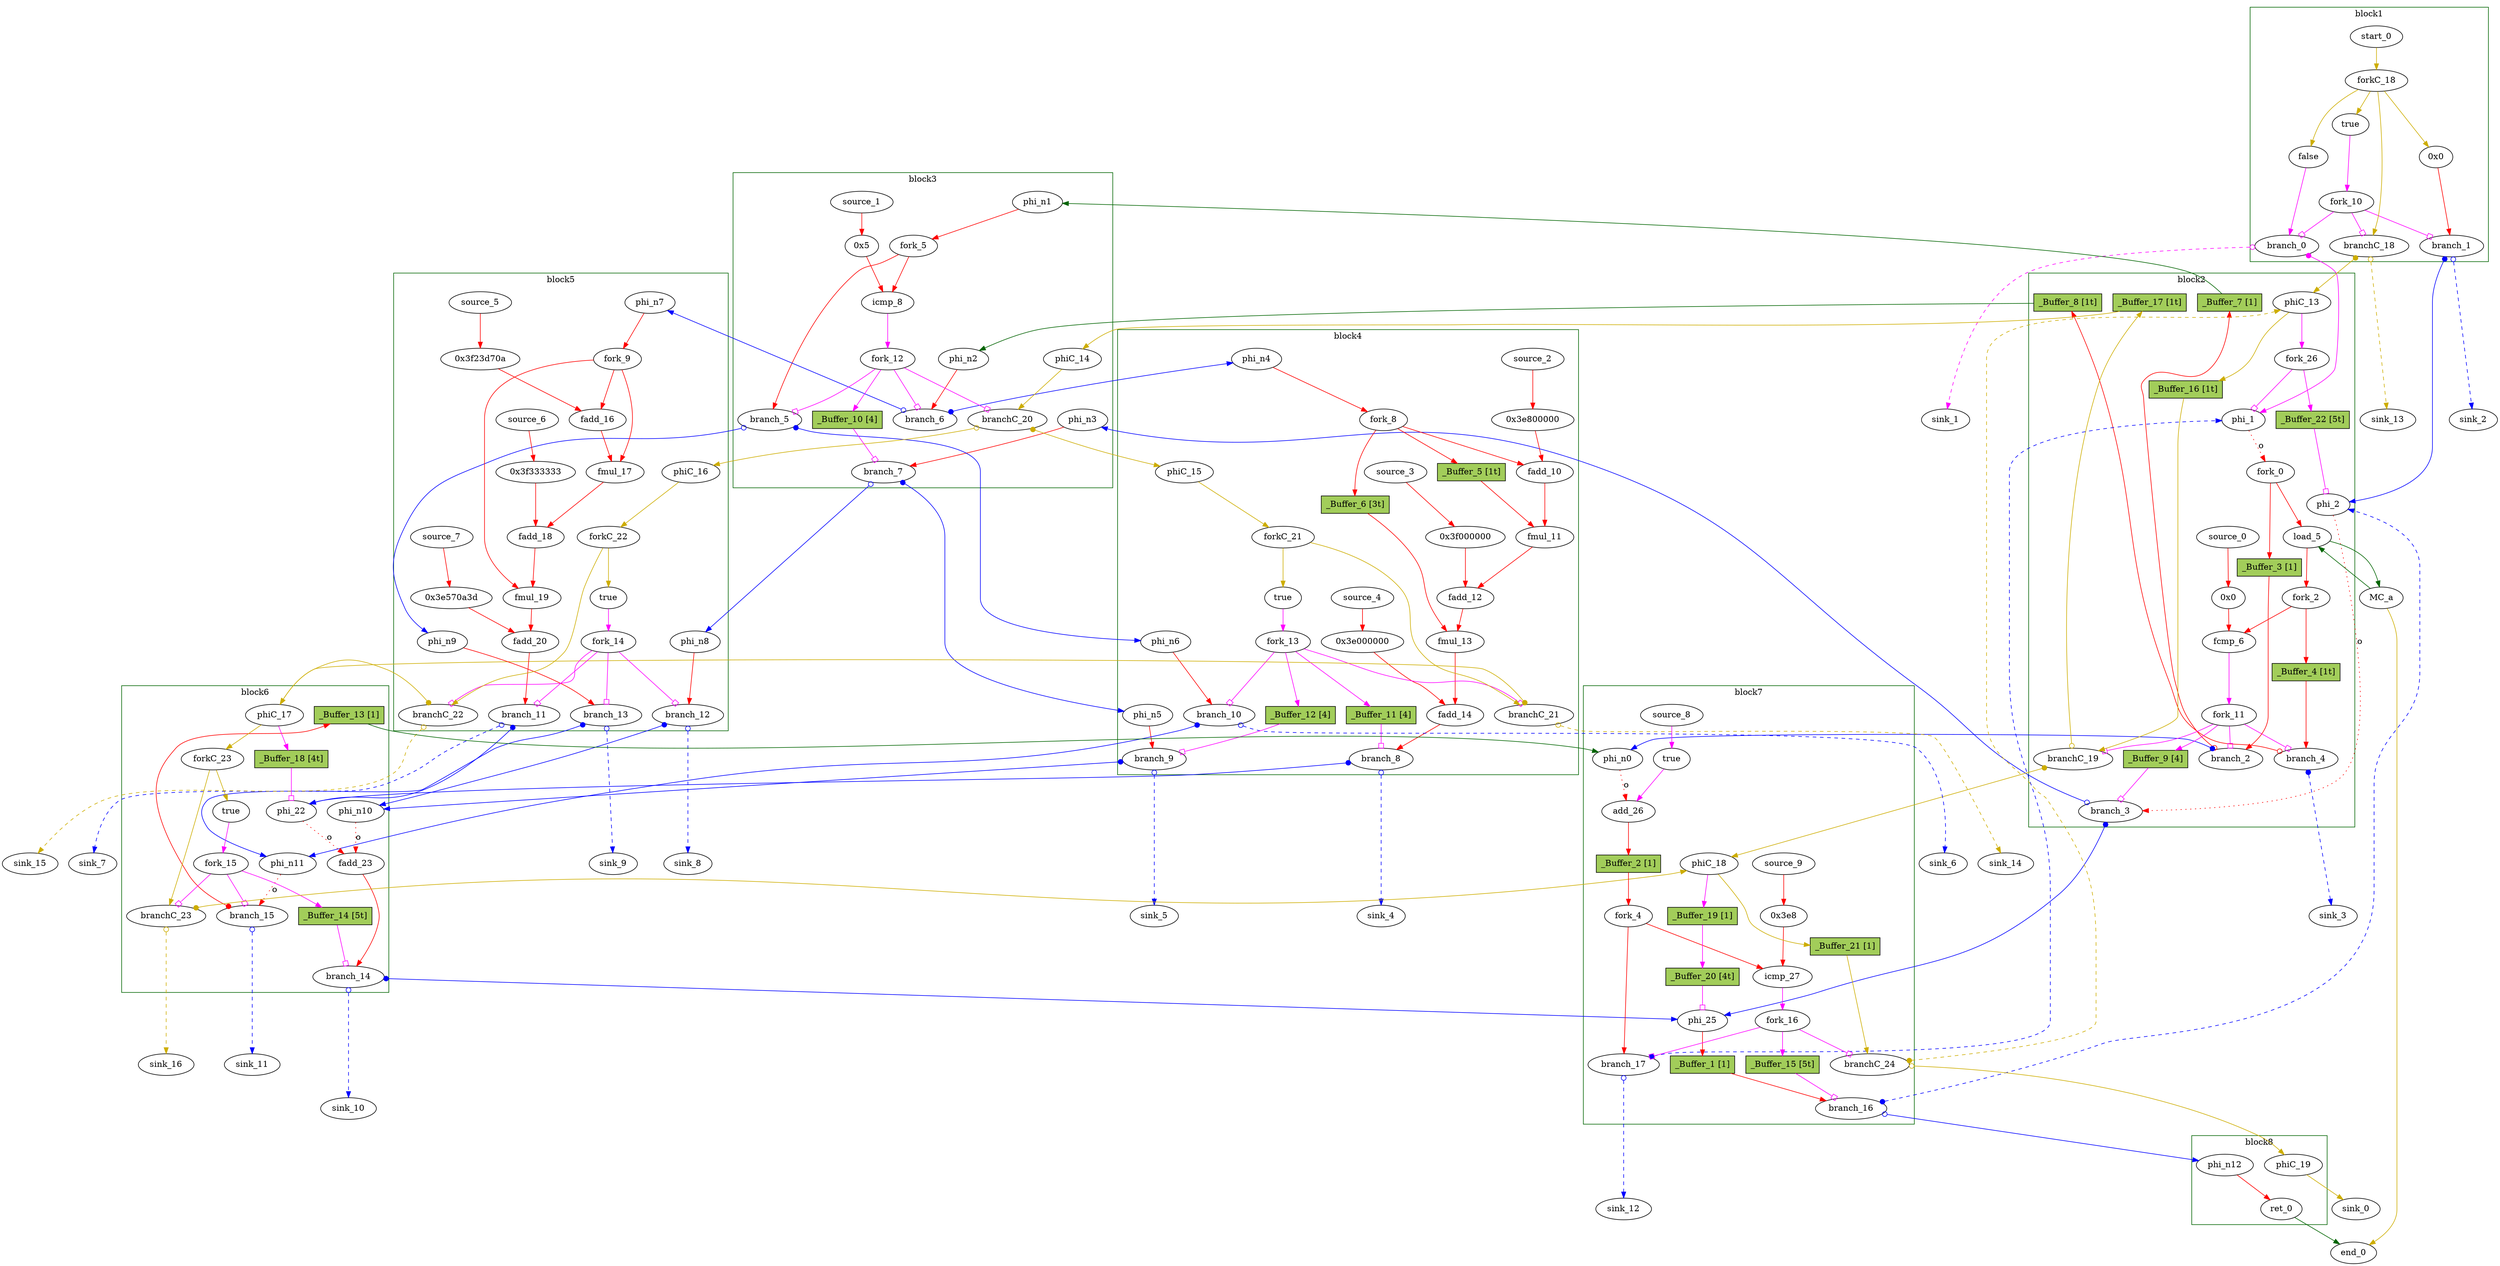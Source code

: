 // Number of blocks: 152
// Number of channels: 218
Digraph G {

  // Blocks
subgraph cluster_1 {
color = "darkgreen"
label = "block1"
  brCst_block1 [type=Constant, in="in1:1", out="out1:1", bbID = 1, value="0x1", label=true,  shape=oval];
  cst_0 [type=Constant, in="in1:1", out="out1:1", bbID = 1, value="0x0", label=false,  shape=oval];
  cst_1 [type=Constant, in="in1:32", out="out1:32", bbID = 1, value="0x0", label="0x0",  shape=oval];
  branch_0 [type=Branch, in="in1:1 in2?:1", out="out1+:1 out2-:1", bbID = 1,  shape=oval];
  branch_1 [type=Branch, in="in1:32 in2?:1", out="out1+:32 out2-:32", bbID = 1,  shape=oval];
  fork_10 [type=Fork, in="in1:1", out="out1:1 out2:1 out3:1", bbID = 1,  shape=oval];
  start_0 [type=Entry, in="in1:0", out="out1:0", bbID = 1,  shape=oval];
  forkC_18 [type=Fork, in="in1:0", out="out1:0 out2:0 out3:0 out4:0", bbID = 1,  shape=oval];
  branchC_18 [type=Branch, in="in1:0 in2?:1", out="out1+:0 out2-:0", bbID = 1,  shape=oval];
}
subgraph cluster_2 {
color = "darkgreen"
label = "block2"
  phi_1 [type=Mux, in="in1?:1 in2:10 in3:10", out="out1:10", delay=1.397, bbID = 2,  shape=oval];
  phi_2 [type=Mux, in="in1?:1 in2:32 in3:32", out="out1:32", delay=1.397, bbID = 2, retimingDiff=0.2,  shape=oval];
  load_5 [type=Operator, in="in1:32 in2:10", out="out1:32 out2:10", op = "mc_load_op", delay=1.412, latency=2, bbID = 2, portID = 0, offset = 0, retimingDiff=0.4,  shape=oval];
  cst_2 [type=Constant, in="in1:32", out="out1:32", bbID = 2, value="0x0", label="0x0", retimingDiff=0.4,  shape=oval];
  fcmp_6 [type=Operator, in="in1:32 in2:32", out="out1:1", op = "fcmp_ult_op", delay=1.895, latency=2, bbID = 2, retimingDiff=0.4,  shape=oval];
  fork_0 [type=Fork, in="in1:10", out="out1:10 out2:10", bbID = 2,  shape=oval];
  fork_2 [type=Fork, in="in1:32", out="out1:32 out2:32", bbID = 2, retimingDiff=0.4,  shape=oval];
  branch_2 [type=Branch, in="in1:10 in2?:1", out="out1+:10 out2-:10", bbID = 2, retimingDiff=0.8,  shape=oval];
  branch_3 [type=Branch, in="in1:32 in2?:1", out="out1+:32 out2-:32", bbID = 2, retimingDiff=1,  shape=oval];
  branch_4 [type=Branch, in="in1:32 in2?:1", out="out1+:32 out2-:32", bbID = 2, retimingDiff=0.8,  shape=oval];
  fork_11 [type=Fork, in="in1:1", out="out1:1 out2:1 out3:1 out4:1", bbID = 2, retimingDiff=0.8,  shape=oval];
  phiC_13 [type=CntrlMerge, in="in1:0 in2:0", out="out1:0 out2?:1", bbID = 2,  shape=oval];
  branchC_19 [type=Branch, in="in1:0 in2?:1", out="out1+:0 out2-:0", bbID = 2, retimingDiff=0.8,  shape=oval];
  source_0 [type=Source, out="out1:32", bbID = 2, retimingDiff=0.4,  shape=oval];
  fork_26 [type=Fork, in="in1:1", out="out1:1 out2:1", bbID = 2,  shape=oval];
  _Buffer_3 [type=Buffer, in="in1:10", out="out1:10", bbID = 2, slots=1, transparent=false, label="_Buffer_3 [1]",  shape=box, style=filled, fillcolor=darkolivegreen3, height = 0.4];
  _Buffer_4 [type=Buffer, in="in1:32", out="out1:32", bbID = 2, slots=1, transparent=true, label="_Buffer_4 [1t]",  shape=box, style=filled, fillcolor=darkolivegreen3, height = 0.4];
  _Buffer_7 [type=Buffer, in="in1:10", out="out1:10", bbID = 2, slots=1, transparent=false, label="_Buffer_7 [1]",  shape=box, style=filled, fillcolor=darkolivegreen3, height = 0.4];
  _Buffer_8 [type=Buffer, in="in1:32", out="out1:32", bbID = 2, slots=1, transparent=true, label="_Buffer_8 [1t]",  shape=box, style=filled, fillcolor=darkolivegreen3, height = 0.4];
  _Buffer_9 [type=Buffer, in="in1:1", out="out1:1", bbID = 2, slots=4, transparent=false, label="_Buffer_9 [4]",  shape=box, style=filled, fillcolor=darkolivegreen3, height = 0.4];
  _Buffer_16 [type=Buffer, in="in1:0", out="out1:0", bbID = 2, slots=1, transparent=true, label="_Buffer_16 [1t]",  shape=box, style=filled, fillcolor=darkolivegreen3, height = 0.4];
  _Buffer_17 [type=Buffer, in="in1:0", out="out1:0", bbID = 2, slots=1, transparent=true, label="_Buffer_17 [1t]",  shape=box, style=filled, fillcolor=darkolivegreen3, height = 0.4];
  _Buffer_22 [type=Buffer, in="in1:1", out="out1:1", bbID = 2, slots=5, transparent=true, label="_Buffer_22 [5t]",  shape=box, style=filled, fillcolor=darkolivegreen3, height = 0.4];
}
subgraph cluster_3 {
color = "darkgreen"
label = "block3"
  cst_3 [type=Constant, in="in1:3", out="out1:3", bbID = 3, value="0x5", label="0x5",  shape=oval];
  icmp_8 [type=Operator, in="in1:10 in2:10", out="out1:1", op = "icmp_ugt_op", delay=1.907, bbID = 3,  shape=oval];
  phi_n1 [type=Merge, in="in1:10", out="out1:10", bbID = 3,  shape=oval];
  phi_n2 [type=Merge, in="in1:32", out="out1:32", bbID = 3,  shape=oval];
  phi_n3 [type=Merge, in="in1:32", out="out1:32", bbID = 3,  shape=oval];
  fork_5 [type=Fork, in="in1:10", out="out1:10 out2:10", bbID = 3,  shape=oval];
  branch_5 [type=Branch, in="in1:10 in2?:1", out="out1+:10 out2-:10", bbID = 3,  shape=oval];
  branch_6 [type=Branch, in="in1:32 in2?:1", out="out1+:32 out2-:32", bbID = 3,  shape=oval];
  branch_7 [type=Branch, in="in1:32 in2?:1", out="out1+:32 out2-:32", bbID = 3,  shape=oval];
  fork_12 [type=Fork, in="in1:1", out="out1:1 out2:1 out3:1 out4:1", bbID = 3,  shape=oval];
  phiC_14 [type=Merge, in="in1:0", out="out1:0", bbID = 3,  shape=oval];
  branchC_20 [type=Branch, in="in1:0 in2?:1", out="out1+:0 out2-:0", bbID = 3,  shape=oval];
  source_1 [type=Source, out="out1:3", bbID = 3,  shape=oval];
  _Buffer_10 [type=Buffer, in="in1:1", out="out1:1", bbID = 3, slots=4, transparent=false, label="_Buffer_10 [4]",  shape=box, style=filled, fillcolor=darkolivegreen3, height = 0.4];
}
subgraph cluster_4 {
color = "darkgreen"
label = "block4"
  cst_4 [type=Constant, in="in1:32", out="out1:32", bbID = 4, value="0x3e800000", label="0x3e800000",  shape=oval];
  fadd_10 [type=Operator, in="in1:32 in2:32", out="out1:32", op = "fadd_op", latency=10, bbID = 4,  shape=oval];
  fmul_11 [type=Operator, in="in1:32 in2:32", out="out1:32", op = "fmul_op", latency=6, bbID = 4,  shape=oval];
  cst_5 [type=Constant, in="in1:32", out="out1:32", bbID = 4, value="0x3f000000", label="0x3f000000",  shape=oval];
  fadd_12 [type=Operator, in="in1:32 in2:32", out="out1:32", op = "fadd_op", latency=10, bbID = 4,  shape=oval];
  fmul_13 [type=Operator, in="in1:32 in2:32", out="out1:32", op = "fmul_op", latency=6, bbID = 4,  shape=oval];
  cst_6 [type=Constant, in="in1:32", out="out1:32", bbID = 4, value="0x3e000000", label="0x3e000000",  shape=oval];
  fadd_14 [type=Operator, in="in1:32 in2:32", out="out1:32", op = "fadd_op", latency=10, bbID = 4,  shape=oval];
  brCst_block4 [type=Constant, in="in1:1", out="out1:1", bbID = 4, value="0x1", label=true,  shape=oval];
  phi_n4 [type=Merge, in="in1:32", out="out1:32", bbID = 4,  shape=oval];
  phi_n5 [type=Merge, in="in1:32", out="out1:32", bbID = 4,  shape=oval];
  phi_n6 [type=Merge, in="in1:10", out="out1:10", bbID = 4,  shape=oval];
  fork_8 [type=Fork, in="in1:32", out="out1:32 out2:32 out3:32", bbID = 4,  shape=oval];
  branch_8 [type=Branch, in="in1:32 in2?:1", out="out1+:32 out2-:32", bbID = 4,  shape=oval];
  branch_9 [type=Branch, in="in1:32 in2?:1", out="out1+:32 out2-:32", bbID = 4,  shape=oval];
  branch_10 [type=Branch, in="in1:10 in2?:1", out="out1+:10 out2-:10", bbID = 4,  shape=oval];
  fork_13 [type=Fork, in="in1:1", out="out1:1 out2:1 out3:1 out4:1", bbID = 4,  shape=oval];
  phiC_15 [type=Merge, in="in1:0", out="out1:0", bbID = 4,  shape=oval];
  forkC_21 [type=Fork, in="in1:0", out="out1:0 out2:0", bbID = 4,  shape=oval];
  branchC_21 [type=Branch, in="in1:0 in2?:1", out="out1+:0 out2-:0", bbID = 4,  shape=oval];
  source_2 [type=Source, out="out1:32", bbID = 4,  shape=oval];
  source_3 [type=Source, out="out1:32", bbID = 4,  shape=oval];
  source_4 [type=Source, out="out1:32", bbID = 4,  shape=oval];
  _Buffer_5 [type=Buffer, in="in1:32", out="out1:32", bbID = 4, slots=1, transparent=true, label="_Buffer_5 [1t]",  shape=box, style=filled, fillcolor=darkolivegreen3, height = 0.4];
  _Buffer_6 [type=Buffer, in="in1:32", out="out1:32", bbID = 4, slots=3, transparent=true, label="_Buffer_6 [3t]",  shape=box, style=filled, fillcolor=darkolivegreen3, height = 0.4];
  _Buffer_11 [type=Buffer, in="in1:1", out="out1:1", bbID = 4, slots=4, transparent=false, label="_Buffer_11 [4]",  shape=box, style=filled, fillcolor=darkolivegreen3, height = 0.4];
  _Buffer_12 [type=Buffer, in="in1:1", out="out1:1", bbID = 4, slots=4, transparent=false, label="_Buffer_12 [4]",  shape=box, style=filled, fillcolor=darkolivegreen3, height = 0.4];
}
subgraph cluster_5 {
color = "darkgreen"
label = "block5"
  cst_7 [type=Constant, in="in1:32", out="out1:32", bbID = 5, value="0x3f23d70a", label="0x3f23d70a",  shape=oval];
  fadd_16 [type=Operator, in="in1:32 in2:32", out="out1:32", op = "fadd_op", latency=10, bbID = 5,  shape=oval];
  fmul_17 [type=Operator, in="in1:32 in2:32", out="out1:32", op = "fmul_op", latency=6, bbID = 5,  shape=oval];
  cst_8 [type=Constant, in="in1:32", out="out1:32", bbID = 5, value="0x3f333333", label="0x3f333333",  shape=oval];
  fadd_18 [type=Operator, in="in1:32 in2:32", out="out1:32", op = "fadd_op", latency=10, bbID = 5,  shape=oval];
  fmul_19 [type=Operator, in="in1:32 in2:32", out="out1:32", op = "fmul_op", latency=6, bbID = 5,  shape=oval];
  cst_9 [type=Constant, in="in1:32", out="out1:32", bbID = 5, value="0x3e570a3d", label="0x3e570a3d",  shape=oval];
  fadd_20 [type=Operator, in="in1:32 in2:32", out="out1:32", op = "fadd_op", latency=10, bbID = 5,  shape=oval];
  brCst_block5 [type=Constant, in="in1:1", out="out1:1", bbID = 5, value="0x1", label=true,  shape=oval];
  phi_n7 [type=Merge, in="in1:32", out="out1:32", bbID = 5,  shape=oval];
  phi_n8 [type=Merge, in="in1:32", out="out1:32", bbID = 5,  shape=oval];
  phi_n9 [type=Merge, in="in1:10", out="out1:10", bbID = 5,  shape=oval];
  fork_9 [type=Fork, in="in1:32", out="out1:32 out2:32 out3:32", bbID = 5,  shape=oval];
  branch_11 [type=Branch, in="in1:32 in2?:1", out="out1+:32 out2-:32", bbID = 5,  shape=oval];
  branch_12 [type=Branch, in="in1:32 in2?:1", out="out1+:32 out2-:32", bbID = 5,  shape=oval];
  branch_13 [type=Branch, in="in1:10 in2?:1", out="out1+:10 out2-:10", bbID = 5,  shape=oval];
  fork_14 [type=Fork, in="in1:1", out="out1:1 out2:1 out3:1 out4:1", bbID = 5,  shape=oval];
  phiC_16 [type=Merge, in="in1:0", out="out1:0", bbID = 5,  shape=oval];
  forkC_22 [type=Fork, in="in1:0", out="out1:0 out2:0", bbID = 5,  shape=oval];
  branchC_22 [type=Branch, in="in1:0 in2?:1", out="out1+:0 out2-:0", bbID = 5,  shape=oval];
  source_5 [type=Source, out="out1:32", bbID = 5,  shape=oval];
  source_6 [type=Source, out="out1:32", bbID = 5,  shape=oval];
  source_7 [type=Source, out="out1:32", bbID = 5,  shape=oval];
}
subgraph cluster_6 {
color = "darkgreen"
label = "block6"
  phi_22 [type=Mux, in="in1?:1 in2:32 in3:32", out="out1:32", delay=1.397, bbID = 6,  shape=oval];
  fadd_23 [type=Operator, in="in1:32 in2:32", out="out1:32", op = "fadd_op", latency=10, bbID = 6,  shape=oval];
  brCst_block6 [type=Constant, in="in1:1", out="out1:1", bbID = 6, value="0x1", label=true,  shape=oval];
  phi_n10 [type=Merge, in="in1:32 in2:32", out="out1:32", delay=1.397, bbID = 6,  shape=oval];
  phi_n11 [type=Merge, in="in1:10 in2:10", out="out1:10", delay=1.397, bbID = 6,  shape=oval];
  branch_14 [type=Branch, in="in1:32 in2?:1", out="out1+:32 out2-:32", bbID = 6,  shape=oval];
  branch_15 [type=Branch, in="in1:10 in2?:1", out="out1+:10 out2-:10", bbID = 6,  shape=oval];
  fork_15 [type=Fork, in="in1:1", out="out1:1 out2:1 out3:1", bbID = 6,  shape=oval];
  phiC_17 [type=CntrlMerge, in="in1:0 in2:0", out="out1:0 out2?:1", bbID = 6,  shape=oval];
  forkC_23 [type=Fork, in="in1:0", out="out1:0 out2:0", bbID = 6,  shape=oval];
  branchC_23 [type=Branch, in="in1:0 in2?:1", out="out1+:0 out2-:0", bbID = 6,  shape=oval];
  _Buffer_13 [type=Buffer, in="in1:10", out="out1:10", bbID = 6, slots=1, transparent=false, label="_Buffer_13 [1]",  shape=box, style=filled, fillcolor=darkolivegreen3, height = 0.4];
  _Buffer_14 [type=Buffer, in="in1:1", out="out1:1", bbID = 6, slots=5, transparent=true, label="_Buffer_14 [5t]",  shape=box, style=filled, fillcolor=darkolivegreen3, height = 0.4];
  _Buffer_18 [type=Buffer, in="in1:1", out="out1:1", bbID = 6, slots=4, transparent=true, label="_Buffer_18 [4t]",  shape=box, style=filled, fillcolor=darkolivegreen3, height = 0.4];
}
subgraph cluster_7 {
color = "darkgreen"
label = "block7"
  phi_25 [type=Mux, in="in1?:1 in2:32 in3:32", out="out1:32", delay=1.397, bbID = 7, retimingDiff=1,  shape=oval];
  cst_10 [type=Constant, in="in1:1", out="out1:1", bbID = 7, value="0x1", label=true, retimingDiff=0.8,  shape=oval];
  add_26 [type=Operator, in="in1:10 in2:10", out="out1:10", op = "add_op", delay=2.287, bbID = 7, retimingDiff=0.8,  shape=oval];
  cst_11 [type=Constant, in="in1:10", out="out1:10", bbID = 7, value="0x3e8", label="0x3e8", retimingDiff=1,  shape=oval];
  icmp_27 [type=Operator, in="in1:10 in2:10", out="out1:1", op = "icmp_ult_op", delay=1.907, bbID = 7, retimingDiff=1,  shape=oval];
  phi_n0 [type=Merge, in="in1:10 in2:10", out="out1:10", delay=1.397, bbID = 7, retimingDiff=0.8,  shape=oval];
  fork_4 [type=Fork, in="in1:10", out="out1:10 out2:10", bbID = 7, retimingDiff=1,  shape=oval];
  branch_16 [type=Branch, in="in1:32 in2?:1", out="out1+:32 out2-:32", bbID = 7, retimingDiff=1.2,  shape=oval];
  branch_17 [type=Branch, in="in1:10 in2?:1", out="out1+:10 out2-:10", bbID = 7, retimingDiff=1,  shape=oval];
  fork_16 [type=Fork, in="in1:1", out="out1:1 out2:1 out3:1", bbID = 7, retimingDiff=1,  shape=oval];
  phiC_18 [type=CntrlMerge, in="in1:0 in2:0", out="out1:0 out2?:1", bbID = 7, retimingDiff=0.8,  shape=oval];
  branchC_24 [type=Branch, in="in1:0 in2?:1", out="out1+:0 out2-:0", bbID = 7, retimingDiff=1,  shape=oval];
  source_8 [type=Source, out="out1:1", bbID = 7, retimingDiff=0.8,  shape=oval];
  source_9 [type=Source, out="out1:10", bbID = 7, retimingDiff=1,  shape=oval];
  _Buffer_1 [type=Buffer, in="in1:32", out="out1:32", bbID = 7, slots=1, transparent=false, label="_Buffer_1 [1]",  shape=box, style=filled, fillcolor=darkolivegreen3, height = 0.4];
  _Buffer_2 [type=Buffer, in="in1:10", out="out1:10", bbID = 7, slots=1, transparent=false, label="_Buffer_2 [1]",  shape=box, style=filled, fillcolor=darkolivegreen3, height = 0.4];
  _Buffer_15 [type=Buffer, in="in1:1", out="out1:1", bbID = 7, slots=5, transparent=true, label="_Buffer_15 [5t]",  shape=box, style=filled, fillcolor=darkolivegreen3, height = 0.4];
  _Buffer_19 [type=Buffer, in="in1:1", out="out1:1", bbID = 7, slots=1, transparent=false, label="_Buffer_19 [1]",  shape=box, style=filled, fillcolor=darkolivegreen3, height = 0.4];
  _Buffer_20 [type=Buffer, in="in1:1", out="out1:1", bbID = 7, slots=4, transparent=true, label="_Buffer_20 [4t]",  shape=box, style=filled, fillcolor=darkolivegreen3, height = 0.4];
  _Buffer_21 [type=Buffer, in="in1:0", out="out1:0", bbID = 7, slots=1, transparent=false, label="_Buffer_21 [1]",  shape=box, style=filled, fillcolor=darkolivegreen3, height = 0.4];
}
subgraph cluster_8 {
color = "darkgreen"
label = "block8"
  ret_0 [type=Operator, in="in1:32", out="out1:32", op = "ret_op", bbID = 8,  shape=oval];
  phi_n12 [type=Merge, in="in1:32", out="out1:32", bbID = 8,  shape=oval];
  phiC_19 [type=Merge, in="in1:0", out="out1:0", bbID = 8,  shape=oval];
}
  MC_a [type=MC, in="in1:10*l0a", out="out1:32*l0d out2:0*e", bbID = 0, memory = "a", bbcount = 0, ldcount = 1, stcount = 0, ];
  end_0 [type=Exit, in="in1:0*e in2:32", out="out1:32", bbID = 0,  shape=oval];
  sink_0 [type=Sink, in="in1:0", bbID = 0,  shape=oval];
  sink_1 [type=Sink, in="in1:1", bbID = 0,  shape=oval];
  sink_2 [type=Sink, in="in1:32", bbID = 0,  shape=oval];
  sink_3 [type=Sink, in="in1:32", bbID = 0,  shape=oval];
  sink_4 [type=Sink, in="in1:32", bbID = 0,  shape=oval];
  sink_5 [type=Sink, in="in1:32", bbID = 0,  shape=oval];
  sink_6 [type=Sink, in="in1:10", bbID = 0,  shape=oval];
  sink_7 [type=Sink, in="in1:32", bbID = 0,  shape=oval];
  sink_8 [type=Sink, in="in1:32", bbID = 0,  shape=oval];
  sink_9 [type=Sink, in="in1:10", bbID = 0,  shape=oval];
  sink_10 [type=Sink, in="in1:32", bbID = 0,  shape=oval];
  sink_11 [type=Sink, in="in1:10", bbID = 0,  shape=oval];
  sink_12 [type=Sink, in="in1:10", bbID = 0,  shape=oval];
  sink_13 [type=Sink, in="in1:0", bbID = 0,  shape=oval];
  sink_14 [type=Sink, in="in1:0", bbID = 0,  shape=oval];
  sink_15 [type=Sink, in="in1:0", bbID = 0,  shape=oval];
  sink_16 [type=Sink, in="in1:0", bbID = 0,  shape=oval];

  // Channels
  brCst_block1 -> fork_10 [from=out1, to=in1, arrowhead=normal, color=magenta];
  cst_0 -> branch_0 [from=out1, to=in1, arrowhead=normal, color=magenta];
  phi_1 -> fork_0 [from=out1, to=in1, arrowhead=normal, color=red, slots=1, style=dotted, label="o", transparent=true];
  cst_1 -> branch_1 [from=out1, to=in1, arrowhead=normal, color=red];
  phi_2 -> branch_3 [from=out1, to=in1, arrowhead=normal, color=red, slots=1, style=dotted, label="o", transparent=true];
  load_5 -> fork_2 [from=out1, to=in1, arrowhead=normal, color=red];
  load_5 -> MC_a [from=out2, to=in1, arrowhead=normal, color=darkgreen];
  cst_2 -> fcmp_6 [from=out1, to=in2, arrowhead=normal, color=red];
  fcmp_6 -> fork_11 [from=out1, to=in1, arrowhead=normal, color=magenta];
  cst_3 -> icmp_8 [from=out1, to=in2, arrowhead=normal, color=red];
  icmp_8 -> fork_12 [from=out1, to=in1, arrowhead=normal, color=magenta];
  cst_4 -> fadd_10 [from=out1, to=in2, arrowhead=normal, color=red];
  fadd_10 -> fmul_11 [from=out1, to=in1, arrowhead=normal, color=red];
  fmul_11 -> fadd_12 [from=out1, to=in1, arrowhead=normal, color=red];
  cst_5 -> fadd_12 [from=out1, to=in2, arrowhead=normal, color=red];
  fadd_12 -> fmul_13 [from=out1, to=in1, arrowhead=normal, color=red];
  fmul_13 -> fadd_14 [from=out1, to=in1, arrowhead=normal, color=red];
  cst_6 -> fadd_14 [from=out1, to=in2, arrowhead=normal, color=red];
  fadd_14 -> branch_8 [from=out1, to=in1, arrowhead=normal, color=red];
  brCst_block4 -> fork_13 [from=out1, to=in1, arrowhead=normal, color=magenta];
  cst_7 -> fadd_16 [from=out1, to=in2, arrowhead=normal, color=red];
  fadd_16 -> fmul_17 [from=out1, to=in1, arrowhead=normal, color=red];
  fmul_17 -> fadd_18 [from=out1, to=in1, arrowhead=normal, color=red];
  cst_8 -> fadd_18 [from=out1, to=in2, arrowhead=normal, color=red];
  fadd_18 -> fmul_19 [from=out1, to=in1, arrowhead=normal, color=red];
  fmul_19 -> fadd_20 [from=out1, to=in1, arrowhead=normal, color=red];
  cst_9 -> fadd_20 [from=out1, to=in2, arrowhead=normal, color=red];
  fadd_20 -> branch_11 [from=out1, to=in1, arrowhead=normal, color=red];
  brCst_block5 -> fork_14 [from=out1, to=in1, arrowhead=normal, color=magenta];
  phi_22 -> fadd_23 [from=out1, to=in2, arrowhead=normal, color=red, slots=1, style=dotted, label="o", transparent=true];
  fadd_23 -> branch_14 [from=out1, to=in1, arrowhead=normal, color=red];
  brCst_block6 -> fork_15 [from=out1, to=in1, arrowhead=normal, color=magenta];
  phi_25 -> _Buffer_1 [from=out1, to=in1, arrowhead=normal, color=red];
  cst_10 -> add_26 [from=out1, to=in2, arrowhead=normal, color=magenta];
  add_26 -> _Buffer_2 [from=out1, to=in1, arrowhead=normal, color=red];
  cst_11 -> icmp_27 [from=out1, to=in2, arrowhead=normal, color=red];
  icmp_27 -> fork_16 [from=out1, to=in1, arrowhead=normal, color=magenta];
  ret_0 -> end_0 [from=out1, to=in2, arrowhead=normal, color=darkgreen];
  phi_n0 -> add_26 [from=out1, to=in1, arrowhead=normal, color=red, slots=1, style=dotted, label="o", transparent=true];
  phi_n1 -> fork_5 [from=out1, to=in1, arrowhead=normal, color=red];
  phi_n2 -> branch_6 [from=out1, to=in1, arrowhead=normal, color=red];
  phi_n3 -> branch_7 [from=out1, to=in1, arrowhead=normal, color=red];
  phi_n4 -> fork_8 [from=out1, to=in1, arrowhead=normal, color=red];
  phi_n5 -> branch_9 [from=out1, to=in1, arrowhead=normal, color=red];
  phi_n6 -> branch_10 [from=out1, to=in1, arrowhead=normal, color=red];
  phi_n7 -> fork_9 [from=out1, to=in1, arrowhead=normal, color=red];
  phi_n8 -> branch_12 [from=out1, to=in1, arrowhead=normal, color=red];
  phi_n9 -> branch_13 [from=out1, to=in1, arrowhead=normal, color=red];
  phi_n10 -> fadd_23 [from=out1, to=in1, arrowhead=normal, color=red, slots=1, style=dotted, label="o", transparent=true];
  phi_n11 -> branch_15 [from=out1, to=in1, arrowhead=normal, color=red, slots=1, style=dotted, label="o", transparent=true];
  phi_n12 -> ret_0 [from=out1, to=in1, arrowhead=normal, color=red];
  fork_0 -> load_5 [from=out1, to=in2, arrowhead=normal, color=red];
  fork_0 -> _Buffer_3 [from=out2, to=in1, arrowhead=normal, color=red];
  fork_2 -> fcmp_6 [from=out1, to=in1, arrowhead=normal, color=red];
  fork_2 -> _Buffer_4 [from=out2, to=in1, arrowhead=normal, color=red];
  fork_4 -> icmp_27 [from=out1, to=in1, arrowhead=normal, color=red];
  fork_4 -> branch_17 [from=out2, to=in1, arrowhead=normal, color=red];
  fork_5 -> icmp_8 [from=out1, to=in1, arrowhead=normal, color=red];
  fork_5 -> branch_5 [from=out2, to=in1, arrowhead=normal, color=red];
  fork_8 -> fadd_10 [from=out1, to=in1, arrowhead=normal, color=red];
  fork_8 -> _Buffer_5 [from=out2, to=in1, arrowhead=normal, color=red];
  fork_8 -> _Buffer_6 [from=out3, to=in1, arrowhead=normal, color=red];
  fork_9 -> fadd_16 [from=out1, to=in1, arrowhead=normal, color=red];
  fork_9 -> fmul_17 [from=out2, to=in2, arrowhead=normal, color=red];
  fork_9 -> fmul_19 [from=out3, to=in2, arrowhead=normal, color=red];
  branch_0 -> phi_1 [from=out1, to=in2, dir=both, arrowtail=dot, arrowhead=normal, color=magenta];
  branch_0 -> sink_1 [from=out2, to=in1, dir=both, arrowtail=odot, arrowhead=normal, color=magenta, style=dashed, minlen = 3];
  branch_1 -> phi_2 [from=out1, to=in2, dir=both, arrowtail=dot, arrowhead=normal, color=blue];
  branch_1 -> sink_2 [from=out2, to=in1, dir=both, arrowtail=odot, arrowhead=normal, color=blue, style=dashed, minlen = 3];
  fork_10 -> branch_0 [from=out2, to=in2, arrowhead=obox, color=magenta];
  fork_10 -> branch_1 [from=out1, to=in2, arrowhead=obox, color=magenta];
  fork_10 -> branchC_18 [from=out3, to=in2, arrowhead=obox, color=magenta];
  branch_2 -> phi_n0 [from=out1, to=in1, dir=both, arrowtail=dot, arrowhead=normal, color=blue];
  branch_2 -> _Buffer_7 [from=out2, to=in1, dir=both, arrowtail=odot, arrowhead=normal, color=red, constraint=false];
  branch_3 -> phi_25 [from=out1, to=in2, dir=both, arrowtail=dot, arrowhead=normal, color=blue];
  branch_3 -> phi_n3 [from=out2, to=in1, dir=both, arrowtail=odot, arrowhead=normal, color=blue];
  branch_4 -> _Buffer_8 [from=out2, to=in1, dir=both, arrowtail=odot, arrowhead=normal, color=red, constraint=false];
  branch_4 -> sink_3 [from=out1, to=in1, dir=both, arrowtail=dot, arrowhead=normal, color=blue, style=dashed, minlen = 3];
  fork_11 -> branch_2 [from=out3, to=in2, arrowhead=obox, color=magenta];
  fork_11 -> _Buffer_9 [from=out2, to=in1, arrowhead=normal, color=magenta];
  fork_11 -> branch_4 [from=out1, to=in2, arrowhead=obox, color=magenta];
  fork_11 -> branchC_19 [from=out4, to=in2, arrowhead=obox, color=magenta];
  branch_5 -> phi_n6 [from=out1, to=in1, dir=both, arrowtail=dot, arrowhead=normal, color=blue];
  branch_5 -> phi_n9 [from=out2, to=in1, dir=both, arrowtail=odot, arrowhead=normal, color=blue];
  branch_6 -> phi_n4 [from=out1, to=in1, dir=both, arrowtail=dot, arrowhead=normal, color=blue];
  branch_6 -> phi_n7 [from=out2, to=in1, dir=both, arrowtail=odot, arrowhead=normal, color=blue];
  branch_7 -> phi_n5 [from=out1, to=in1, dir=both, arrowtail=dot, arrowhead=normal, color=blue];
  branch_7 -> phi_n8 [from=out2, to=in1, dir=both, arrowtail=odot, arrowhead=normal, color=blue];
  fork_12 -> branch_5 [from=out3, to=in2, arrowhead=obox, color=magenta];
  fork_12 -> branch_6 [from=out2, to=in2, arrowhead=obox, color=magenta];
  fork_12 -> _Buffer_10 [from=out1, to=in1, arrowhead=normal, color=magenta];
  fork_12 -> branchC_20 [from=out4, to=in2, arrowhead=obox, color=magenta];
  branch_8 -> phi_22 [from=out1, to=in2, dir=both, arrowtail=dot, arrowhead=normal, color=blue];
  branch_8 -> sink_4 [from=out2, to=in1, dir=both, arrowtail=odot, arrowhead=normal, color=blue, style=dashed, minlen = 3];
  branch_9 -> phi_n10 [from=out1, to=in1, dir=both, arrowtail=dot, arrowhead=normal, color=blue];
  branch_9 -> sink_5 [from=out2, to=in1, dir=both, arrowtail=odot, arrowhead=normal, color=blue, style=dashed, minlen = 3];
  branch_10 -> phi_n11 [from=out1, to=in1, dir=both, arrowtail=dot, arrowhead=normal, color=blue];
  branch_10 -> sink_6 [from=out2, to=in1, dir=both, arrowtail=odot, arrowhead=normal, color=blue, style=dashed, minlen = 3];
  fork_13 -> _Buffer_11 [from=out3, to=in1, arrowhead=normal, color=magenta];
  fork_13 -> _Buffer_12 [from=out2, to=in1, arrowhead=normal, color=magenta];
  fork_13 -> branch_10 [from=out1, to=in2, arrowhead=obox, color=magenta];
  fork_13 -> branchC_21 [from=out4, to=in2, arrowhead=obox, color=magenta];
  branch_11 -> phi_22 [from=out1, to=in3, dir=both, arrowtail=dot, arrowhead=normal, color=blue];
  branch_11 -> sink_7 [from=out2, to=in1, dir=both, arrowtail=odot, arrowhead=normal, color=blue, style=dashed, minlen = 3];
  branch_12 -> phi_n10 [from=out1, to=in2, dir=both, arrowtail=dot, arrowhead=normal, color=blue];
  branch_12 -> sink_8 [from=out2, to=in1, dir=both, arrowtail=odot, arrowhead=normal, color=blue, style=dashed, minlen = 3];
  branch_13 -> phi_n11 [from=out1, to=in2, dir=both, arrowtail=dot, arrowhead=normal, color=blue];
  branch_13 -> sink_9 [from=out2, to=in1, dir=both, arrowtail=odot, arrowhead=normal, color=blue, style=dashed, minlen = 3];
  fork_14 -> branch_11 [from=out3, to=in2, arrowhead=obox, color=magenta];
  fork_14 -> branch_12 [from=out2, to=in2, arrowhead=obox, color=magenta];
  fork_14 -> branch_13 [from=out1, to=in2, arrowhead=obox, color=magenta];
  fork_14 -> branchC_22 [from=out4, to=in2, arrowhead=obox, color=magenta];
  branch_14 -> phi_25 [from=out1, to=in3, dir=both, arrowtail=dot, arrowhead=normal, color=blue];
  branch_14 -> sink_10 [from=out2, to=in1, dir=both, arrowtail=odot, arrowhead=normal, color=blue, style=dashed, minlen = 3];
  branch_15 -> _Buffer_13 [from=out1, to=in1, dir=both, arrowtail=dot, arrowhead=normal, color=red, constraint=false];
  branch_15 -> sink_11 [from=out2, to=in1, dir=both, arrowtail=odot, arrowhead=normal, color=blue, style=dashed, minlen = 3];
  fork_15 -> _Buffer_14 [from=out2, to=in1, arrowhead=normal, color=magenta];
  fork_15 -> branch_15 [from=out1, to=in2, arrowhead=obox, color=magenta];
  fork_15 -> branchC_23 [from=out3, to=in2, arrowhead=obox, color=magenta];
  branch_16 -> phi_2 [from=out1, to=in3, dir=both, arrowtail=dot, arrowhead=normal, color=blue, style=dashed, minlen = 3];
  branch_16 -> phi_n12 [from=out2, to=in1, dir=both, arrowtail=odot, arrowhead=normal, color=blue];
  branch_17 -> phi_1 [from=out1, to=in3, dir=both, arrowtail=dot, arrowhead=normal, color=blue, style=dashed, minlen = 3];
  branch_17 -> sink_12 [from=out2, to=in1, dir=both, arrowtail=odot, arrowhead=normal, color=blue, style=dashed, minlen = 3];
  fork_16 -> _Buffer_15 [from=out2, to=in1, arrowhead=normal, color=magenta];
  fork_16 -> branch_17 [from=out1, to=in2, arrowhead=obox, color=magenta];
  fork_16 -> branchC_24 [from=out3, to=in2, arrowhead=obox, color=magenta];
  MC_a -> load_5 [from=out1, to=in1, arrowhead=normal, color=darkgreen];
  MC_a -> end_0 [from=out2, to=in1, arrowhead=normal, color=gold3];
  start_0 -> forkC_18 [from=out1, to=in1, arrowhead=normal, color=gold3];
  forkC_18 -> brCst_block1 [from=out4, to=in1, arrowhead=normal, color=gold3];
  forkC_18 -> cst_0 [from=out1, to=in1, arrowhead=normal, color=gold3];
  forkC_18 -> cst_1 [from=out2, to=in1, arrowhead=normal, color=gold3];
  forkC_18 -> branchC_18 [from=out3, to=in1, arrowhead=normal, color=gold3];
  branchC_18 -> phiC_13 [from=out1, to=in1, dir=both, arrowtail=dot, arrowhead=normal, color=gold3];
  branchC_18 -> sink_13 [from=out2, to=in1, dir=both, arrowtail=odot, arrowhead=normal, color=gold3, style=dashed, minlen = 3];
  phiC_13 -> _Buffer_16 [from=out1, to=in1, arrowhead=normal, color=gold3];
  phiC_13 -> fork_26 [from=out2, to=in1, arrowhead=normal, color=magenta];
  branchC_19 -> _Buffer_17 [from=out2, to=in1, dir=both, arrowtail=odot, arrowhead=normal, color=gold3, constraint=false];
  branchC_19 -> phiC_18 [from=out1, to=in1, dir=both, arrowtail=dot, arrowhead=normal, color=gold3];
  phiC_14 -> branchC_20 [from=out1, to=in1, arrowhead=normal, color=gold3];
  branchC_20 -> phiC_15 [from=out1, to=in1, dir=both, arrowtail=dot, arrowhead=normal, color=gold3];
  branchC_20 -> phiC_16 [from=out2, to=in1, dir=both, arrowtail=odot, arrowhead=normal, color=gold3];
  phiC_15 -> forkC_21 [from=out1, to=in1, arrowhead=normal, color=gold3];
  forkC_21 -> brCst_block4 [from=out2, to=in1, arrowhead=normal, color=gold3];
  forkC_21 -> branchC_21 [from=out1, to=in1, arrowhead=normal, color=gold3];
  branchC_21 -> phiC_17 [from=out1, to=in1, dir=both, arrowtail=dot, arrowhead=normal, color=gold3];
  branchC_21 -> sink_14 [from=out2, to=in1, dir=both, arrowtail=odot, arrowhead=normal, color=gold3, style=dashed, minlen = 3];
  phiC_16 -> forkC_22 [from=out1, to=in1, arrowhead=normal, color=gold3];
  forkC_22 -> brCst_block5 [from=out2, to=in1, arrowhead=normal, color=gold3];
  forkC_22 -> branchC_22 [from=out1, to=in1, arrowhead=normal, color=gold3];
  branchC_22 -> phiC_17 [from=out1, to=in2, dir=both, arrowtail=dot, arrowhead=normal, color=gold3];
  branchC_22 -> sink_15 [from=out2, to=in1, dir=both, arrowtail=odot, arrowhead=normal, color=gold3, style=dashed, minlen = 3];
  phiC_17 -> _Buffer_18 [from=out2, to=in1, arrowhead=normal, color=magenta];
  phiC_17 -> forkC_23 [from=out1, to=in1, arrowhead=normal, color=gold3];
  forkC_23 -> brCst_block6 [from=out2, to=in1, arrowhead=normal, color=gold3];
  forkC_23 -> branchC_23 [from=out1, to=in1, arrowhead=normal, color=gold3];
  branchC_23 -> phiC_18 [from=out1, to=in2, dir=both, arrowtail=dot, arrowhead=normal, color=gold3];
  branchC_23 -> sink_16 [from=out2, to=in1, dir=both, arrowtail=odot, arrowhead=normal, color=gold3, style=dashed, minlen = 3];
  phiC_18 -> _Buffer_19 [from=out2, to=in1, arrowhead=normal, color=magenta];
  phiC_18 -> _Buffer_21 [from=out1, to=in1, arrowhead=normal, color=gold3];
  branchC_24 -> phiC_13 [from=out1, to=in2, dir=both, arrowtail=dot, arrowhead=normal, color=gold3, style=dashed, minlen = 3];
  branchC_24 -> phiC_19 [from=out2, to=in1, dir=both, arrowtail=odot, arrowhead=normal, color=gold3];
  phiC_19 -> sink_0 [from=out1, to=in1, arrowhead=normal, color=gold3];
  source_0 -> cst_2 [from=out1, to=in1, arrowhead=normal, color=red];
  source_1 -> cst_3 [from=out1, to=in1, arrowhead=normal, color=red];
  source_2 -> cst_4 [from=out1, to=in1, arrowhead=normal, color=red];
  source_3 -> cst_5 [from=out1, to=in1, arrowhead=normal, color=red];
  source_4 -> cst_6 [from=out1, to=in1, arrowhead=normal, color=red];
  source_5 -> cst_7 [from=out1, to=in1, arrowhead=normal, color=red];
  source_6 -> cst_8 [from=out1, to=in1, arrowhead=normal, color=red];
  source_7 -> cst_9 [from=out1, to=in1, arrowhead=normal, color=red];
  source_8 -> cst_10 [from=out1, to=in1, arrowhead=normal, color=magenta];
  source_9 -> cst_11 [from=out1, to=in1, arrowhead=normal, color=red];
  fork_26 -> phi_1 [from=out1, to=in1, arrowhead=obox, color=magenta];
  fork_26 -> _Buffer_22 [from=out2, to=in1, arrowhead=normal, color=magenta];
  _Buffer_1 -> branch_16 [from=out1, to=in1, arrowhead=normal, color=red];
  _Buffer_2 -> fork_4 [from=out1, to=in1, arrowhead=normal, color=red];
  _Buffer_3 -> branch_2 [from=out1, to=in1, arrowhead=normal, color=red];
  _Buffer_4 -> branch_4 [from=out1, to=in1, arrowhead=normal, color=red];
  _Buffer_5 -> fmul_11 [from=out1, to=in2, arrowhead=normal, color=red];
  _Buffer_6 -> fmul_13 [from=out1, to=in2, arrowhead=normal, color=red];
  _Buffer_7 -> phi_n1 [from=out1, to=in1, arrowhead=normal, color=darkgreen];
  _Buffer_8 -> phi_n2 [from=out1, to=in1, arrowhead=normal, color=darkgreen];
  _Buffer_9 -> branch_3 [from=out1, to=in2, arrowhead=obox, color=magenta];
  _Buffer_10 -> branch_7 [from=out1, to=in2, arrowhead=obox, color=magenta];
  _Buffer_11 -> branch_8 [from=out1, to=in2, arrowhead=obox, color=magenta];
  _Buffer_12 -> branch_9 [from=out1, to=in2, arrowhead=obox, color=magenta];
  _Buffer_13 -> phi_n0 [from=out1, to=in2, arrowhead=normal, color=darkgreen];
  _Buffer_14 -> branch_14 [from=out1, to=in2, arrowhead=obox, color=magenta];
  _Buffer_15 -> branch_16 [from=out1, to=in2, arrowhead=obox, color=magenta];
  _Buffer_16 -> branchC_19 [from=out1, to=in1, arrowhead=normal, color=gold3];
  _Buffer_17 -> phiC_14 [from=out1, to=in1, arrowhead=normal, color=gold3];
  _Buffer_18 -> phi_22 [from=out1, to=in1, arrowhead=obox, color=magenta];
  _Buffer_19 -> _Buffer_20 [from=out1, to=in1, arrowhead=normal, color=magenta];
  _Buffer_20 -> phi_25 [from=out1, to=in1, arrowhead=obox, color=magenta];
  _Buffer_21 -> branchC_24 [from=out1, to=in1, arrowhead=normal, color=gold3];
  _Buffer_22 -> phi_2 [from=out1, to=in1, arrowhead=obox, color=magenta];
}
